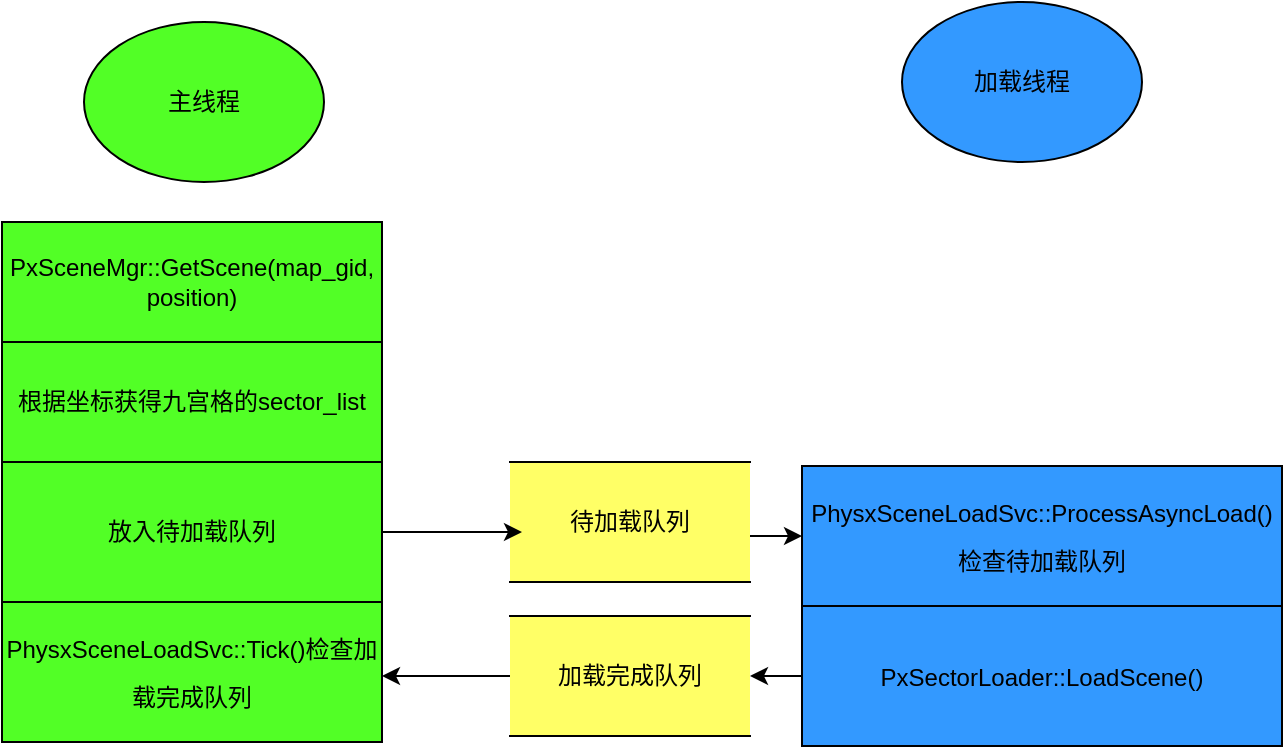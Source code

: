 <mxfile version="20.0.3" type="github">
  <diagram id="UQvTM-OoT8rPaZwAWUMa" name="Page-1">
    <mxGraphModel dx="1550" dy="811" grid="1" gridSize="10" guides="1" tooltips="1" connect="1" arrows="1" fold="1" page="1" pageScale="1" pageWidth="827" pageHeight="1169" math="0" shadow="0">
      <root>
        <mxCell id="0" />
        <mxCell id="1" parent="0" />
        <mxCell id="-Gof_iz7Jo8x0-9tWo7E-26" value="PxSceneMgr::GetScene(map_gid, position)" style="rounded=0;whiteSpace=wrap;html=1;fillColor=#52FF26;" vertex="1" parent="1">
          <mxGeometry x="160" y="240" width="190" height="60" as="geometry" />
        </mxCell>
        <mxCell id="-Gof_iz7Jo8x0-9tWo7E-27" value="根据坐标获得九宫格的sector_list" style="rounded=0;whiteSpace=wrap;html=1;fillColor=#52FF26;" vertex="1" parent="1">
          <mxGeometry x="160" y="300" width="190" height="60" as="geometry" />
        </mxCell>
        <mxCell id="-Gof_iz7Jo8x0-9tWo7E-28" value="放入待加载队列" style="rounded=0;whiteSpace=wrap;html=1;fillColor=#52FF26;" vertex="1" parent="1">
          <mxGeometry x="160" y="360" width="190" height="70" as="geometry" />
        </mxCell>
        <mxCell id="-Gof_iz7Jo8x0-9tWo7E-29" value="待加载队列" style="shape=partialRectangle;whiteSpace=wrap;html=1;left=0;right=0;fillColor=#FFFF66;" vertex="1" parent="1">
          <mxGeometry x="414" y="360" width="120" height="60" as="geometry" />
        </mxCell>
        <mxCell id="-Gof_iz7Jo8x0-9tWo7E-30" value="加载完成队列" style="shape=partialRectangle;whiteSpace=wrap;html=1;left=0;right=0;fillColor=#FFFF66;" vertex="1" parent="1">
          <mxGeometry x="414" y="437" width="120" height="60" as="geometry" />
        </mxCell>
        <mxCell id="-Gof_iz7Jo8x0-9tWo7E-31" value="" style="endArrow=classic;html=1;rounded=0;exitX=1;exitY=0.5;exitDx=0;exitDy=0;" edge="1" parent="1" source="-Gof_iz7Jo8x0-9tWo7E-28">
          <mxGeometry width="50" height="50" relative="1" as="geometry">
            <mxPoint x="210" y="440" as="sourcePoint" />
            <mxPoint x="420" y="395" as="targetPoint" />
          </mxGeometry>
        </mxCell>
        <mxCell id="-Gof_iz7Jo8x0-9tWo7E-32" value="&lt;div style=&quot;line-height: 24px;&quot;&gt;PhysxSceneLoadSvc::ProcessAsyncLoad()检查待加载队列&lt;/div&gt;" style="rounded=0;whiteSpace=wrap;html=1;fillColor=#3399FF;" vertex="1" parent="1">
          <mxGeometry x="560" y="362" width="240" height="70" as="geometry" />
        </mxCell>
        <mxCell id="-Gof_iz7Jo8x0-9tWo7E-33" value="" style="endArrow=classic;html=1;rounded=0;exitX=1;exitY=0.617;exitDx=0;exitDy=0;exitPerimeter=0;entryX=0;entryY=0.5;entryDx=0;entryDy=0;" edge="1" parent="1" source="-Gof_iz7Jo8x0-9tWo7E-29" target="-Gof_iz7Jo8x0-9tWo7E-32">
          <mxGeometry width="50" height="50" relative="1" as="geometry">
            <mxPoint x="220" y="420" as="sourcePoint" />
            <mxPoint x="270" y="370" as="targetPoint" />
          </mxGeometry>
        </mxCell>
        <mxCell id="-Gof_iz7Jo8x0-9tWo7E-34" value="&lt;div style=&quot;line-height: 24px;&quot;&gt;PxSectorLoader::LoadScene()&lt;/div&gt;" style="rounded=0;whiteSpace=wrap;html=1;fillColor=#3399FF;" vertex="1" parent="1">
          <mxGeometry x="560" y="432" width="240" height="70" as="geometry" />
        </mxCell>
        <mxCell id="-Gof_iz7Jo8x0-9tWo7E-35" value="&lt;div style=&quot;line-height: 24px;&quot;&gt;PhysxSceneLoadSvc::Tick()检查加载完成队列&lt;/div&gt;" style="rounded=0;whiteSpace=wrap;html=1;fillColor=#52FF26;" vertex="1" parent="1">
          <mxGeometry x="160" y="430" width="190" height="70" as="geometry" />
        </mxCell>
        <mxCell id="-Gof_iz7Jo8x0-9tWo7E-36" value="" style="endArrow=classic;html=1;rounded=0;exitX=0;exitY=0.5;exitDx=0;exitDy=0;entryX=1;entryY=0.5;entryDx=0;entryDy=0;" edge="1" parent="1" source="-Gof_iz7Jo8x0-9tWo7E-34" target="-Gof_iz7Jo8x0-9tWo7E-30">
          <mxGeometry width="50" height="50" relative="1" as="geometry">
            <mxPoint x="220" y="520" as="sourcePoint" />
            <mxPoint x="270" y="470" as="targetPoint" />
          </mxGeometry>
        </mxCell>
        <mxCell id="-Gof_iz7Jo8x0-9tWo7E-37" value="" style="endArrow=classic;html=1;rounded=0;exitX=0;exitY=0.5;exitDx=0;exitDy=0;" edge="1" parent="1" source="-Gof_iz7Jo8x0-9tWo7E-30">
          <mxGeometry width="50" height="50" relative="1" as="geometry">
            <mxPoint x="570" y="537" as="sourcePoint" />
            <mxPoint x="350" y="467" as="targetPoint" />
          </mxGeometry>
        </mxCell>
        <mxCell id="-Gof_iz7Jo8x0-9tWo7E-38" value="主线程" style="ellipse;whiteSpace=wrap;html=1;fillColor=#52FF26;" vertex="1" parent="1">
          <mxGeometry x="201" y="140" width="120" height="80" as="geometry" />
        </mxCell>
        <mxCell id="-Gof_iz7Jo8x0-9tWo7E-39" value="加载线程" style="ellipse;whiteSpace=wrap;html=1;fillColor=#3399FF;" vertex="1" parent="1">
          <mxGeometry x="610" y="130" width="120" height="80" as="geometry" />
        </mxCell>
      </root>
    </mxGraphModel>
  </diagram>
</mxfile>
